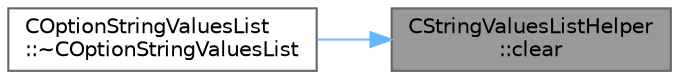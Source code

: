 digraph "CStringValuesListHelper::clear"
{
 // LATEX_PDF_SIZE
  bgcolor="transparent";
  edge [fontname=Helvetica,fontsize=10,labelfontname=Helvetica,labelfontsize=10];
  node [fontname=Helvetica,fontsize=10,shape=box,height=0.2,width=0.4];
  rankdir="RL";
  Node1 [id="Node000001",label="CStringValuesListHelper\l::clear",height=0.2,width=0.4,color="gray40", fillcolor="grey60", style="filled", fontcolor="black",tooltip=" "];
  Node1 -> Node2 [id="edge1_Node000001_Node000002",dir="back",color="steelblue1",style="solid",tooltip=" "];
  Node2 [id="Node000002",label="COptionStringValuesList\l::~COptionStringValuesList",height=0.2,width=0.4,color="grey40", fillcolor="white", style="filled",URL="$classCOptionStringValuesList.html#a1861fbbacfad08b2da96702f729bc7a3",tooltip=" "];
}
